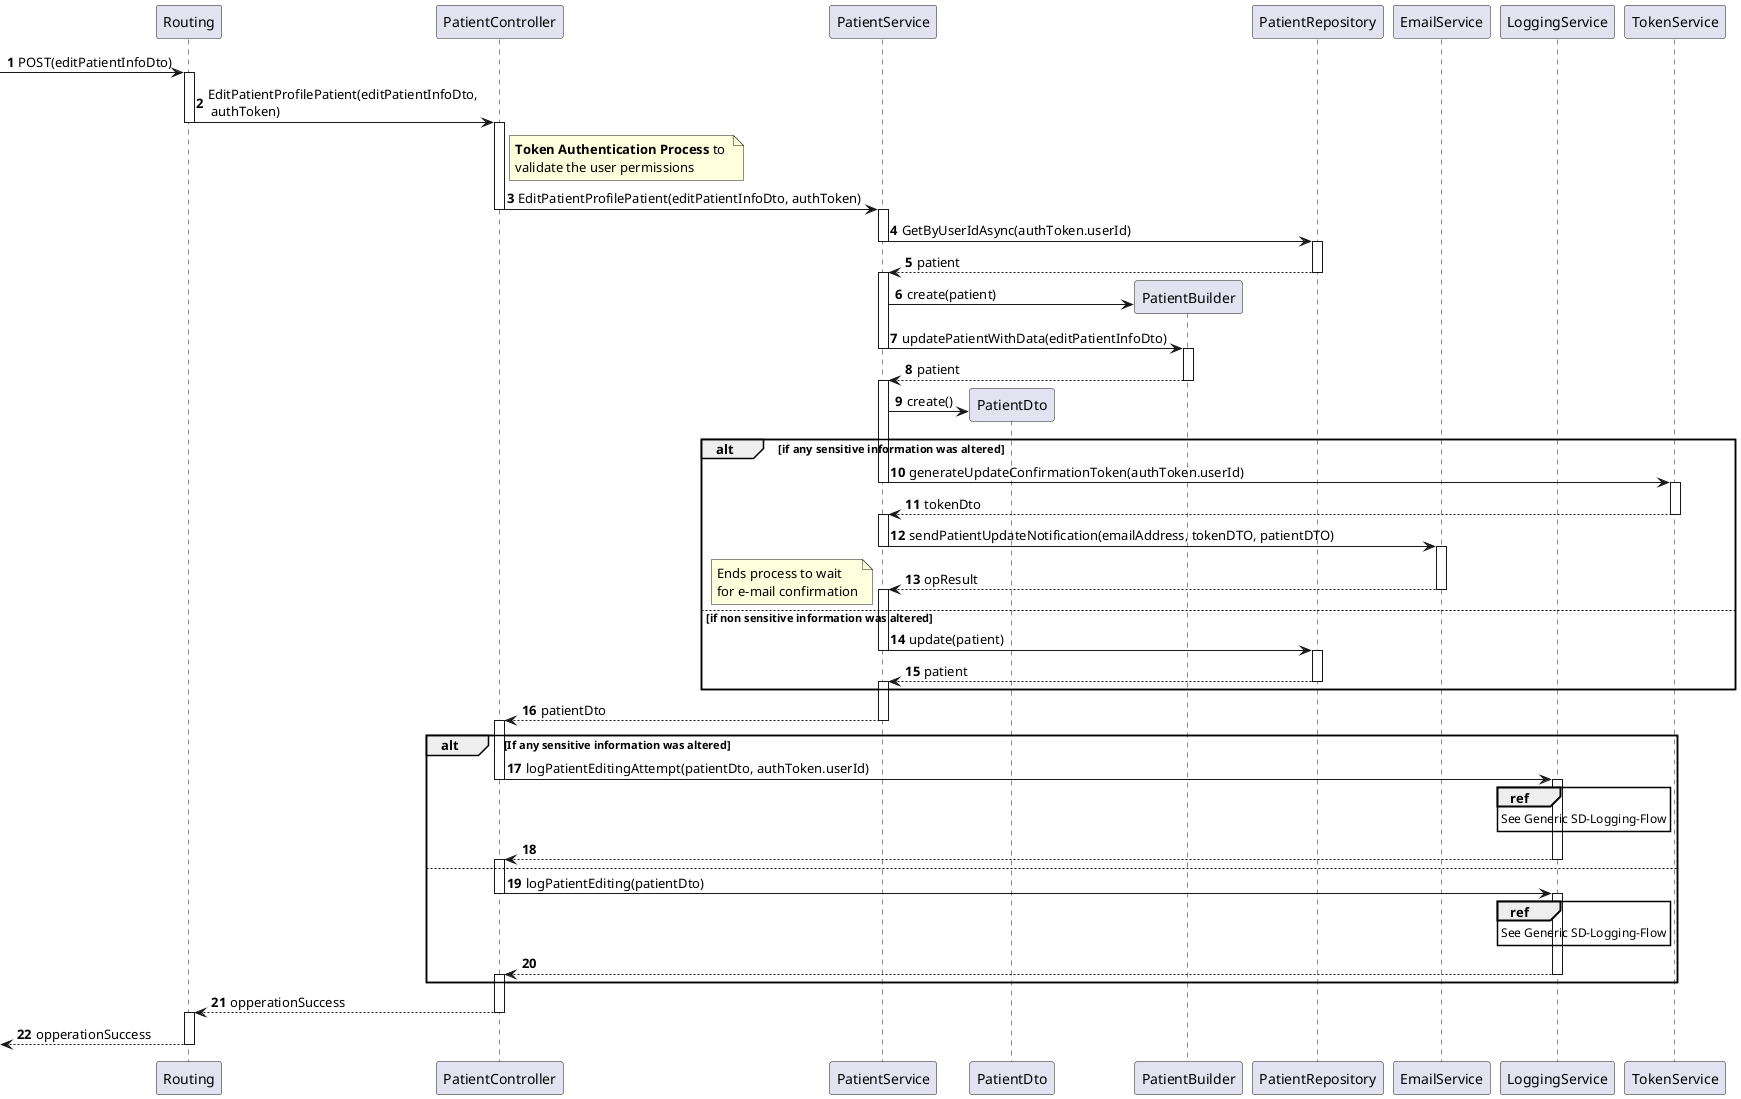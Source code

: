 @startuml
'https://plantuml.com/sequence-diagram

autonumber
participant Routing as route
participant PatientController as ctrl
participant PatientService as svc
participant PatientDto as dto
participant PatientBuilder as patBuilder
participant PatientRepository as patRepo
participant EmailService as emailSvc
participant LoggingService as logSvc

-> route : POST(editPatientInfoDto)

activate route
    route -> ctrl : EditPatientProfilePatient(editPatientInfoDto,\n authToken)
deactivate route

activate ctrl
    note right ctrl
    **Token Authentication Process** to 
    validate the user permissions 
    end note
    ctrl -> svc : EditPatientProfilePatient(editPatientInfoDto, authToken)
deactivate ctrl

activate svc
    svc -> patRepo : GetByUserIdAsync(authToken.userId)
deactivate svc

activate patRepo
    patRepo --> svc: patient
deactivate patRepo

activate svc
    svc -> patBuilder** : create(patient)
    svc -> patBuilder : updatePatientWithData(editPatientInfoDto)
deactivate svc

activate patBuilder
    patBuilder --> svc : patient
deactivate patBuilder

activate svc
    svc -> dto** : create()
alt if any sensitive information was altered 
    svc -> TokenService : generateUpdateConfirmationToken(authToken.userId)
deactivate svc
activate TokenService
    TokenService --> svc : tokenDto
deactivate TokenService
activate svc
    svc -> emailSvc : sendPatientUpdateNotification(emailAddress, tokenDTO, patientDTO)
deactivate svc

activate emailSvc
    emailSvc --> svc : opResult
deactivate emailSvc

activate svc

note left
Ends process to wait 
for e-mail confirmation
end note

else if non sensitive information was altered
    svc -> patRepo : update(patient)
deactivate svc

activate patRepo
    patRepo --> svc : patient
deactivate patRepo

activate svc
end 
    svc --> ctrl : patientDto
deactivate svc
activate ctrl
    alt If any sensitive information was altered 
    ctrl -> logSvc : logPatientEditingAttempt(patientDto, authToken.userId)
deactivate ctrl

activate logSvc
    ref over logSvc
        See Generic SD-Logging-Flow
    end ref
    logSvc --> ctrl :
deactivate logSvc

activate ctrl
else 
    ctrl -> logSvc : logPatientEditing(patientDto)
deactivate ctrl

activate logSvc
    ref over logSvc
        See Generic SD-Logging-Flow
    end ref
    logSvc --> ctrl :
deactivate logSvc

activate ctrl
end
    ctrl --> route : opperationSuccess
deactivate ctrl
activate route
<-- route : opperationSuccess
deactivate route
@enduml
